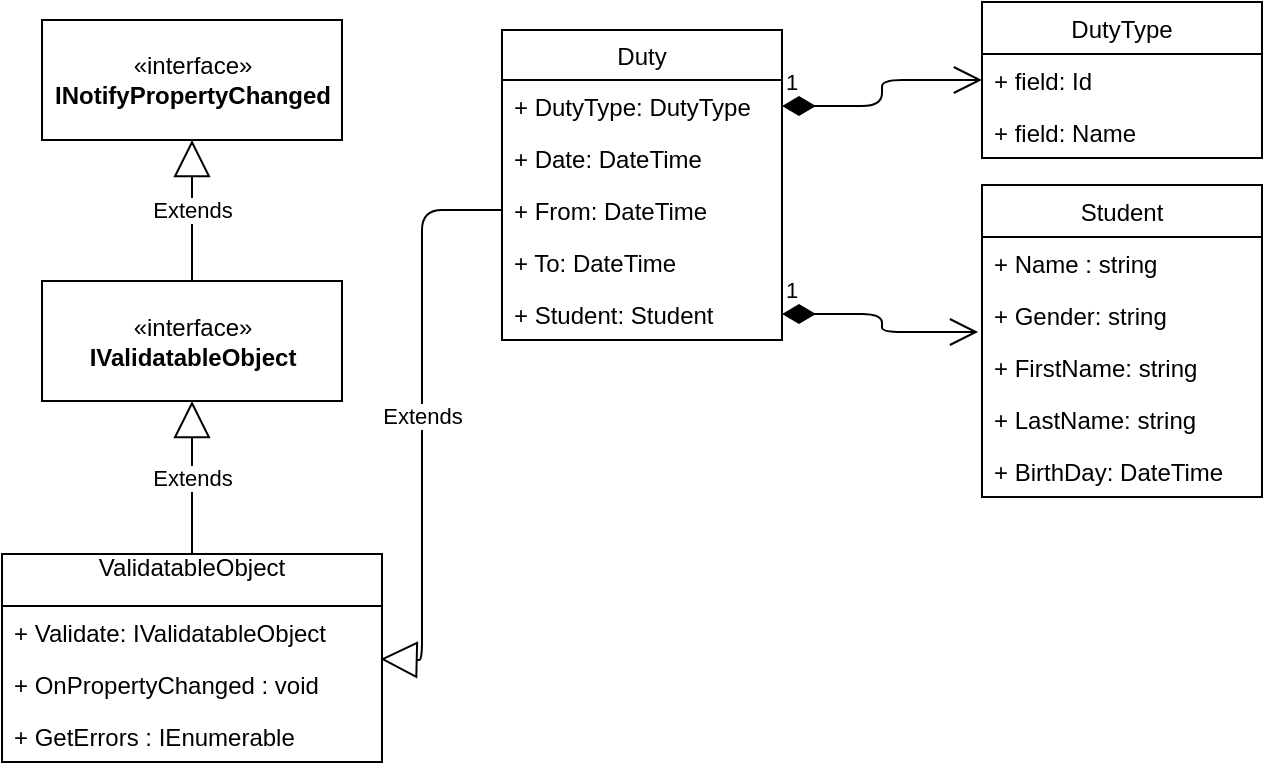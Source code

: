 <mxfile version="10.7.1"><diagram id="Z7N-u_PMkuGbXGLynOmo" name="Page-1"><mxGraphModel dx="840" dy="459" grid="1" gridSize="10" guides="1" tooltips="1" connect="1" arrows="1" fold="1" page="1" pageScale="1" pageWidth="827" pageHeight="1169" math="0" shadow="0"><root><mxCell id="0"/><mxCell id="1" parent="0"/><mxCell id="roboK_k3dbOoQrm-iVuw-2" value="ValidatableObject&#10;" style="swimlane;fontStyle=0;childLayout=stackLayout;horizontal=1;startSize=26;fillColor=none;horizontalStack=0;resizeParent=1;resizeParentMax=0;resizeLast=0;collapsible=1;marginBottom=0;" vertex="1" parent="1"><mxGeometry x="30" y="297" width="190" height="104" as="geometry"><mxRectangle x="20" y="20" width="90" height="26" as="alternateBounds"/></mxGeometry></mxCell><mxCell id="roboK_k3dbOoQrm-iVuw-3" value="+ Validate: IValidatableObject" style="text;strokeColor=none;fillColor=none;align=left;verticalAlign=top;spacingLeft=4;spacingRight=4;overflow=hidden;rotatable=0;points=[[0,0.5],[1,0.5]];portConstraint=eastwest;" vertex="1" parent="roboK_k3dbOoQrm-iVuw-2"><mxGeometry y="26" width="190" height="26" as="geometry"/></mxCell><mxCell id="roboK_k3dbOoQrm-iVuw-4" value="+ OnPropertyChanged : void" style="text;strokeColor=none;fillColor=none;align=left;verticalAlign=top;spacingLeft=4;spacingRight=4;overflow=hidden;rotatable=0;points=[[0,0.5],[1,0.5]];portConstraint=eastwest;" vertex="1" parent="roboK_k3dbOoQrm-iVuw-2"><mxGeometry y="52" width="190" height="26" as="geometry"/></mxCell><mxCell id="roboK_k3dbOoQrm-iVuw-5" value="+ GetErrors : IEnumerable" style="text;strokeColor=none;fillColor=none;align=left;verticalAlign=top;spacingLeft=4;spacingRight=4;overflow=hidden;rotatable=0;points=[[0,0.5],[1,0.5]];portConstraint=eastwest;" vertex="1" parent="roboK_k3dbOoQrm-iVuw-2"><mxGeometry y="78" width="190" height="26" as="geometry"/></mxCell><mxCell id="roboK_k3dbOoQrm-iVuw-14" value="«interface»&lt;br&gt;&lt;b&gt;INotifyPropertyChanged&lt;/b&gt;&lt;br&gt;" style="html=1;" vertex="1" parent="1"><mxGeometry x="50" y="30" width="150" height="60" as="geometry"/></mxCell><mxCell id="roboK_k3dbOoQrm-iVuw-15" value="«interface»&lt;br&gt;&lt;b&gt;IValidatableObject&lt;/b&gt;&lt;br&gt;" style="html=1;" vertex="1" parent="1"><mxGeometry x="50" y="160.5" width="150" height="60" as="geometry"/></mxCell><mxCell id="roboK_k3dbOoQrm-iVuw-24" value="Duty" style="swimlane;fontStyle=0;childLayout=stackLayout;horizontal=1;startSize=25;fillColor=none;horizontalStack=0;resizeParent=1;resizeParentMax=0;resizeLast=0;collapsible=1;marginBottom=0;" vertex="1" parent="1"><mxGeometry x="280" y="35" width="140" height="155" as="geometry"/></mxCell><mxCell id="roboK_k3dbOoQrm-iVuw-25" value="+ DutyType: DutyType" style="text;strokeColor=none;fillColor=none;align=left;verticalAlign=top;spacingLeft=4;spacingRight=4;overflow=hidden;rotatable=0;points=[[0,0.5],[1,0.5]];portConstraint=eastwest;" vertex="1" parent="roboK_k3dbOoQrm-iVuw-24"><mxGeometry y="25" width="140" height="26" as="geometry"/></mxCell><mxCell id="roboK_k3dbOoQrm-iVuw-26" value="+ Date: DateTime" style="text;strokeColor=none;fillColor=none;align=left;verticalAlign=top;spacingLeft=4;spacingRight=4;overflow=hidden;rotatable=0;points=[[0,0.5],[1,0.5]];portConstraint=eastwest;" vertex="1" parent="roboK_k3dbOoQrm-iVuw-24"><mxGeometry y="51" width="140" height="26" as="geometry"/></mxCell><mxCell id="roboK_k3dbOoQrm-iVuw-27" value="+ From: DateTime" style="text;strokeColor=none;fillColor=none;align=left;verticalAlign=top;spacingLeft=4;spacingRight=4;overflow=hidden;rotatable=0;points=[[0,0.5],[1,0.5]];portConstraint=eastwest;" vertex="1" parent="roboK_k3dbOoQrm-iVuw-24"><mxGeometry y="77" width="140" height="26" as="geometry"/></mxCell><mxCell id="roboK_k3dbOoQrm-iVuw-36" value="+ To: DateTime" style="text;strokeColor=none;fillColor=none;align=left;verticalAlign=top;spacingLeft=4;spacingRight=4;overflow=hidden;rotatable=0;points=[[0,0.5],[1,0.5]];portConstraint=eastwest;" vertex="1" parent="roboK_k3dbOoQrm-iVuw-24"><mxGeometry y="103" width="140" height="26" as="geometry"/></mxCell><mxCell id="roboK_k3dbOoQrm-iVuw-34" value="+ Student: Student&#10;&#10;" style="text;strokeColor=none;fillColor=none;align=left;verticalAlign=top;spacingLeft=4;spacingRight=4;overflow=hidden;rotatable=0;points=[[0,0.5],[1,0.5]];portConstraint=eastwest;" vertex="1" parent="roboK_k3dbOoQrm-iVuw-24"><mxGeometry y="129" width="140" height="26" as="geometry"/></mxCell><mxCell id="roboK_k3dbOoQrm-iVuw-28" value="DutyType" style="swimlane;fontStyle=0;childLayout=stackLayout;horizontal=1;startSize=26;fillColor=none;horizontalStack=0;resizeParent=1;resizeParentMax=0;resizeLast=0;collapsible=1;marginBottom=0;" vertex="1" parent="1"><mxGeometry x="520" y="21" width="140" height="78" as="geometry"/></mxCell><mxCell id="roboK_k3dbOoQrm-iVuw-29" value="+ field: Id" style="text;strokeColor=none;fillColor=none;align=left;verticalAlign=top;spacingLeft=4;spacingRight=4;overflow=hidden;rotatable=0;points=[[0,0.5],[1,0.5]];portConstraint=eastwest;" vertex="1" parent="roboK_k3dbOoQrm-iVuw-28"><mxGeometry y="26" width="140" height="26" as="geometry"/></mxCell><mxCell id="roboK_k3dbOoQrm-iVuw-30" value="+ field: Name" style="text;strokeColor=none;fillColor=none;align=left;verticalAlign=top;spacingLeft=4;spacingRight=4;overflow=hidden;rotatable=0;points=[[0,0.5],[1,0.5]];portConstraint=eastwest;" vertex="1" parent="roboK_k3dbOoQrm-iVuw-28"><mxGeometry y="52" width="140" height="26" as="geometry"/></mxCell><mxCell id="roboK_k3dbOoQrm-iVuw-37" value="Student" style="swimlane;fontStyle=0;childLayout=stackLayout;horizontal=1;startSize=26;fillColor=none;horizontalStack=0;resizeParent=1;resizeParentMax=0;resizeLast=0;collapsible=1;marginBottom=0;" vertex="1" parent="1"><mxGeometry x="520" y="112.5" width="140" height="156" as="geometry"/></mxCell><mxCell id="roboK_k3dbOoQrm-iVuw-38" value="+ Name : string" style="text;strokeColor=none;fillColor=none;align=left;verticalAlign=top;spacingLeft=4;spacingRight=4;overflow=hidden;rotatable=0;points=[[0,0.5],[1,0.5]];portConstraint=eastwest;" vertex="1" parent="roboK_k3dbOoQrm-iVuw-37"><mxGeometry y="26" width="140" height="26" as="geometry"/></mxCell><mxCell id="roboK_k3dbOoQrm-iVuw-39" value="+ Gender: string&#10;&#10;" style="text;strokeColor=none;fillColor=none;align=left;verticalAlign=top;spacingLeft=4;spacingRight=4;overflow=hidden;rotatable=0;points=[[0,0.5],[1,0.5]];portConstraint=eastwest;" vertex="1" parent="roboK_k3dbOoQrm-iVuw-37"><mxGeometry y="52" width="140" height="26" as="geometry"/></mxCell><mxCell id="roboK_k3dbOoQrm-iVuw-40" value="+ FirstName: string" style="text;strokeColor=none;fillColor=none;align=left;verticalAlign=top;spacingLeft=4;spacingRight=4;overflow=hidden;rotatable=0;points=[[0,0.5],[1,0.5]];portConstraint=eastwest;" vertex="1" parent="roboK_k3dbOoQrm-iVuw-37"><mxGeometry y="78" width="140" height="26" as="geometry"/></mxCell><mxCell id="roboK_k3dbOoQrm-iVuw-41" value="+ LastName: string" style="text;strokeColor=none;fillColor=none;align=left;verticalAlign=top;spacingLeft=4;spacingRight=4;overflow=hidden;rotatable=0;points=[[0,0.5],[1,0.5]];portConstraint=eastwest;" vertex="1" parent="roboK_k3dbOoQrm-iVuw-37"><mxGeometry y="104" width="140" height="26" as="geometry"/></mxCell><mxCell id="roboK_k3dbOoQrm-iVuw-42" value="+ BirthDay: DateTime&#10;&#10;" style="text;strokeColor=none;fillColor=none;align=left;verticalAlign=top;spacingLeft=4;spacingRight=4;overflow=hidden;rotatable=0;points=[[0,0.5],[1,0.5]];portConstraint=eastwest;" vertex="1" parent="roboK_k3dbOoQrm-iVuw-37"><mxGeometry y="130" width="140" height="26" as="geometry"/></mxCell><mxCell id="roboK_k3dbOoQrm-iVuw-50" value="1" style="endArrow=open;html=1;endSize=12;startArrow=diamondThin;startSize=14;startFill=1;edgeStyle=orthogonalEdgeStyle;align=left;verticalAlign=bottom;exitX=1;exitY=0.5;exitDx=0;exitDy=0;" edge="1" parent="1" source="roboK_k3dbOoQrm-iVuw-25" target="roboK_k3dbOoQrm-iVuw-28"><mxGeometry x="-1" y="3" relative="1" as="geometry"><mxPoint x="430" y="282" as="sourcePoint"/><mxPoint x="590" y="282.5" as="targetPoint"/></mxGeometry></mxCell><mxCell id="roboK_k3dbOoQrm-iVuw-53" value="Extends" style="endArrow=block;endSize=16;endFill=0;html=1;entryX=0.5;entryY=1;entryDx=0;entryDy=0;" edge="1" parent="1" source="roboK_k3dbOoQrm-iVuw-15" target="roboK_k3dbOoQrm-iVuw-14"><mxGeometry width="160" relative="1" as="geometry"><mxPoint x="50" y="400" as="sourcePoint"/><mxPoint x="210" y="400" as="targetPoint"/></mxGeometry></mxCell><mxCell id="roboK_k3dbOoQrm-iVuw-54" value="Extends" style="endArrow=block;endSize=16;endFill=0;html=1;entryX=0.5;entryY=1;entryDx=0;entryDy=0;exitX=0.5;exitY=0;exitDx=0;exitDy=0;" edge="1" parent="1" source="roboK_k3dbOoQrm-iVuw-2" target="roboK_k3dbOoQrm-iVuw-15"><mxGeometry width="160" relative="1" as="geometry"><mxPoint x="131.505" y="170" as="sourcePoint"/><mxPoint x="135" y="100.333" as="targetPoint"/></mxGeometry></mxCell><mxCell id="roboK_k3dbOoQrm-iVuw-55" value="Extends" style="endArrow=block;endSize=16;endFill=0;html=1;entryX=0.996;entryY=0.019;entryDx=0;entryDy=0;entryPerimeter=0;exitX=0;exitY=0.5;exitDx=0;exitDy=0;" edge="1" parent="1" source="roboK_k3dbOoQrm-iVuw-27" target="roboK_k3dbOoQrm-iVuw-4"><mxGeometry width="160" relative="1" as="geometry"><mxPoint x="30" y="420" as="sourcePoint"/><mxPoint x="190" y="420" as="targetPoint"/><Array as="points"><mxPoint x="240" y="125"/><mxPoint x="240" y="350"/></Array></mxGeometry></mxCell><mxCell id="roboK_k3dbOoQrm-iVuw-56" value="1" style="endArrow=open;html=1;endSize=12;startArrow=diamondThin;startSize=14;startFill=1;edgeStyle=orthogonalEdgeStyle;align=left;verticalAlign=bottom;exitX=1;exitY=0.5;exitDx=0;exitDy=0;entryX=-0.014;entryY=0.827;entryDx=0;entryDy=0;entryPerimeter=0;" edge="1" parent="1" source="roboK_k3dbOoQrm-iVuw-34" target="roboK_k3dbOoQrm-iVuw-39"><mxGeometry x="-1" y="3" relative="1" as="geometry"><mxPoint x="370" y="280" as="sourcePoint"/><mxPoint x="530" y="280" as="targetPoint"/></mxGeometry></mxCell></root></mxGraphModel></diagram></mxfile>